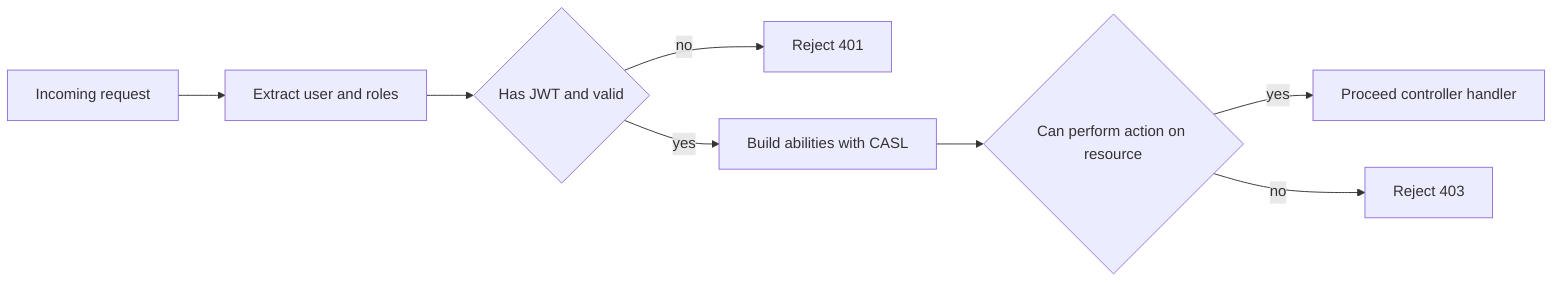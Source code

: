 flowchart LR
  A[Incoming request] --> B[Extract user and roles]
  B --> C{Has JWT and valid}
  C -- no --> F[Reject 401]
  C -- yes --> D[Build abilities with CASL]
  D --> E{Can perform action on resource}
  E -- yes --> G[Proceed controller handler]
  E -- no --> H[Reject 403]
